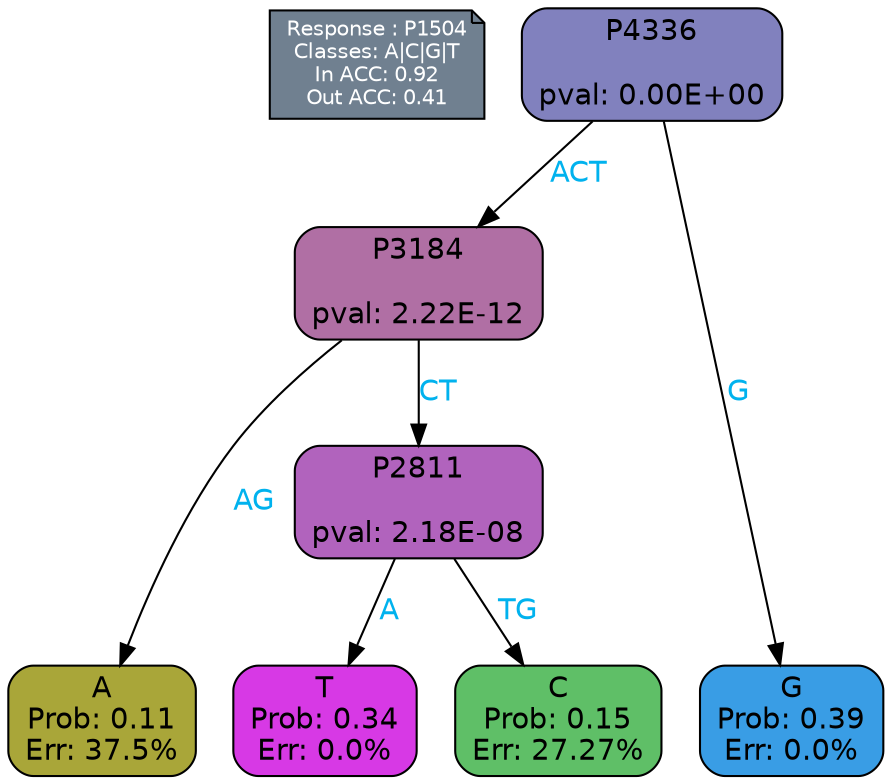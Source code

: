 digraph Tree {
node [shape=box, style="filled, rounded", color="black", fontname=helvetica] ;
graph [ranksep=equally, splines=polylines, bgcolor=transparent, dpi=600] ;
edge [fontname=helvetica] ;
LEGEND [label="Response : P1504
Classes: A|C|G|T
In ACC: 0.92
Out ACC: 0.41
",shape=note,align=left,style=filled,fillcolor="slategray",fontcolor="white",fontsize=10];1 [label="P4336

pval: 0.00E+00", fillcolor="#8181be"] ;
2 [label="P3184

pval: 2.22E-12", fillcolor="#b06fa4"] ;
3 [label="A
Prob: 0.11
Err: 37.5%", fillcolor="#a9a639"] ;
4 [label="P2811

pval: 2.18E-08", fillcolor="#b163bd"] ;
5 [label="T
Prob: 0.34
Err: 0.0%", fillcolor="#d739e5"] ;
6 [label="C
Prob: 0.15
Err: 27.27%", fillcolor="#5fbf67"] ;
7 [label="G
Prob: 0.39
Err: 0.0%", fillcolor="#399de5"] ;
1 -> 2 [label="ACT",fontcolor=deepskyblue2] ;
1 -> 7 [label="G",fontcolor=deepskyblue2] ;
2 -> 3 [label="AG",fontcolor=deepskyblue2] ;
2 -> 4 [label="CT",fontcolor=deepskyblue2] ;
4 -> 5 [label="A",fontcolor=deepskyblue2] ;
4 -> 6 [label="TG",fontcolor=deepskyblue2] ;
{rank = same; 3;5;6;7;}{rank = same; LEGEND;1;}}